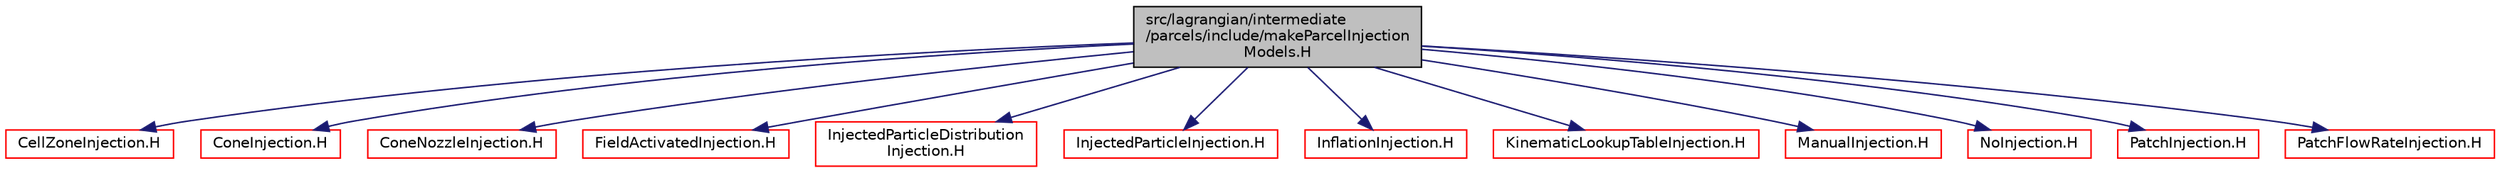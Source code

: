 digraph "src/lagrangian/intermediate/parcels/include/makeParcelInjectionModels.H"
{
  bgcolor="transparent";
  edge [fontname="Helvetica",fontsize="10",labelfontname="Helvetica",labelfontsize="10"];
  node [fontname="Helvetica",fontsize="10",shape=record];
  Node1 [label="src/lagrangian/intermediate\l/parcels/include/makeParcelInjection\lModels.H",height=0.2,width=0.4,color="black", fillcolor="grey75", style="filled" fontcolor="black"];
  Node1 -> Node2 [color="midnightblue",fontsize="10",style="solid",fontname="Helvetica"];
  Node2 [label="CellZoneInjection.H",height=0.2,width=0.4,color="red",URL="$CellZoneInjection_8H.html"];
  Node1 -> Node3 [color="midnightblue",fontsize="10",style="solid",fontname="Helvetica"];
  Node3 [label="ConeInjection.H",height=0.2,width=0.4,color="red",URL="$ConeInjection_8H.html"];
  Node1 -> Node4 [color="midnightblue",fontsize="10",style="solid",fontname="Helvetica"];
  Node4 [label="ConeNozzleInjection.H",height=0.2,width=0.4,color="red",URL="$ConeNozzleInjection_8H.html"];
  Node1 -> Node5 [color="midnightblue",fontsize="10",style="solid",fontname="Helvetica"];
  Node5 [label="FieldActivatedInjection.H",height=0.2,width=0.4,color="red",URL="$FieldActivatedInjection_8H.html"];
  Node1 -> Node6 [color="midnightblue",fontsize="10",style="solid",fontname="Helvetica"];
  Node6 [label="InjectedParticleDistribution\lInjection.H",height=0.2,width=0.4,color="red",URL="$InjectedParticleDistributionInjection_8H.html"];
  Node1 -> Node7 [color="midnightblue",fontsize="10",style="solid",fontname="Helvetica"];
  Node7 [label="InjectedParticleInjection.H",height=0.2,width=0.4,color="red",URL="$InjectedParticleInjection_8H.html"];
  Node1 -> Node8 [color="midnightblue",fontsize="10",style="solid",fontname="Helvetica"];
  Node8 [label="InflationInjection.H",height=0.2,width=0.4,color="red",URL="$InflationInjection_8H.html"];
  Node1 -> Node9 [color="midnightblue",fontsize="10",style="solid",fontname="Helvetica"];
  Node9 [label="KinematicLookupTableInjection.H",height=0.2,width=0.4,color="red",URL="$KinematicLookupTableInjection_8H.html"];
  Node1 -> Node10 [color="midnightblue",fontsize="10",style="solid",fontname="Helvetica"];
  Node10 [label="ManualInjection.H",height=0.2,width=0.4,color="red",URL="$ManualInjection_8H.html"];
  Node1 -> Node11 [color="midnightblue",fontsize="10",style="solid",fontname="Helvetica"];
  Node11 [label="NoInjection.H",height=0.2,width=0.4,color="red",URL="$NoInjection_8H.html"];
  Node1 -> Node12 [color="midnightblue",fontsize="10",style="solid",fontname="Helvetica"];
  Node12 [label="PatchInjection.H",height=0.2,width=0.4,color="red",URL="$PatchInjection_8H.html"];
  Node1 -> Node13 [color="midnightblue",fontsize="10",style="solid",fontname="Helvetica"];
  Node13 [label="PatchFlowRateInjection.H",height=0.2,width=0.4,color="red",URL="$PatchFlowRateInjection_8H.html"];
}
